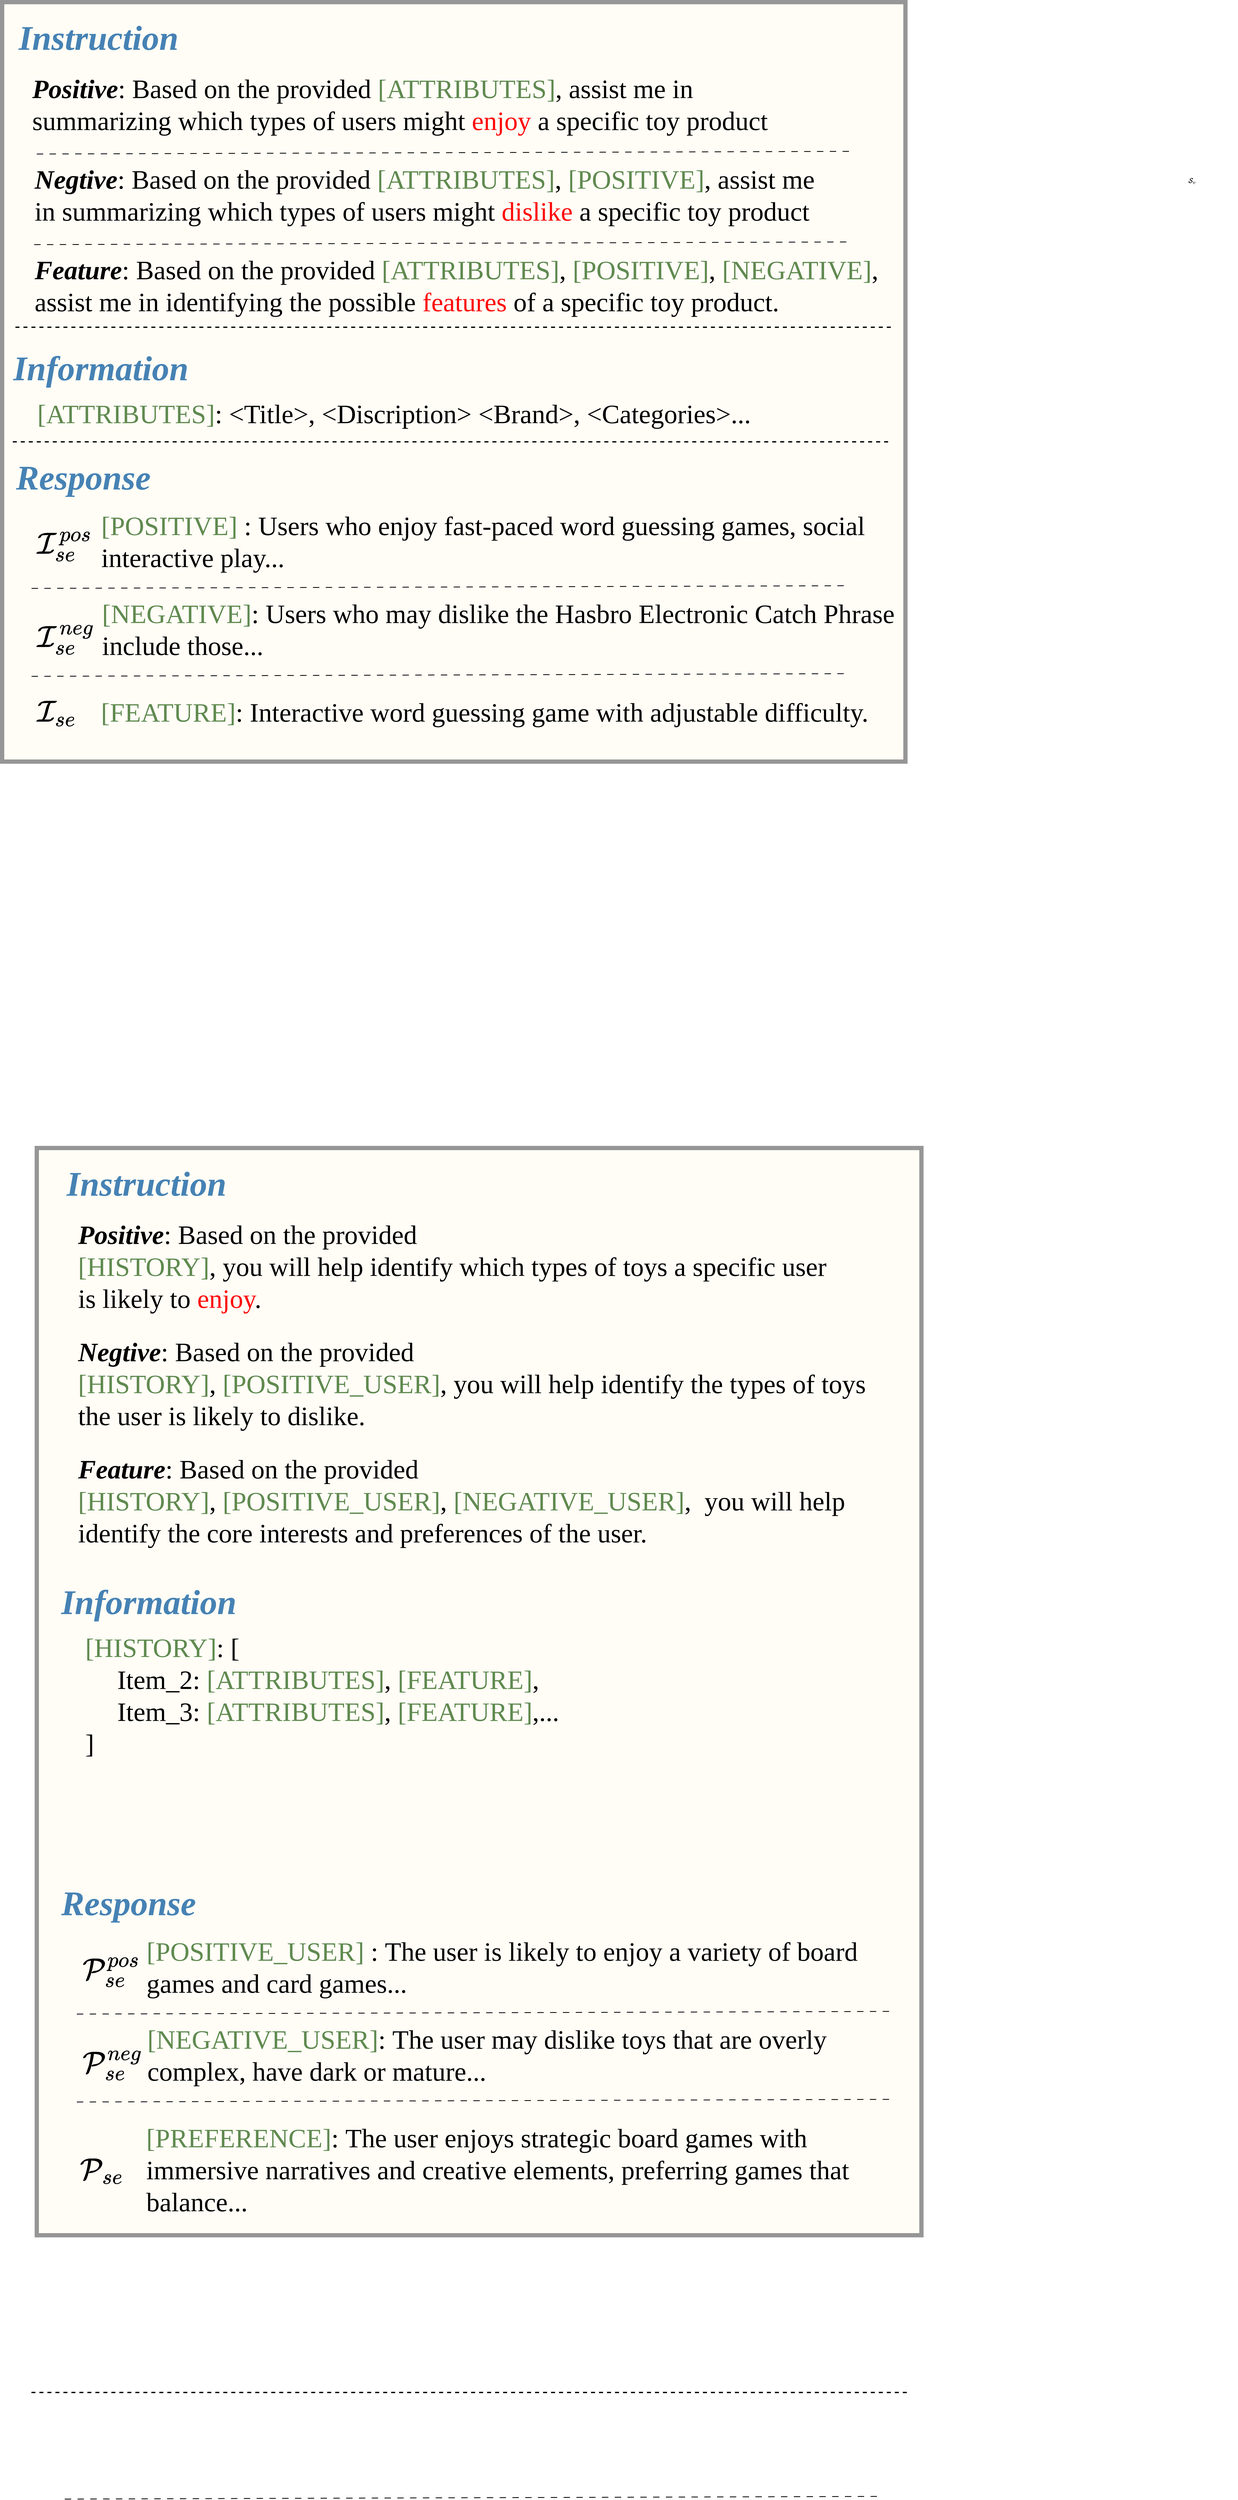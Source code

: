 <mxfile version="27.0.6">
  <diagram name="第 1 页" id="fkqNxUABCfVv3Co3ChzE">
    <mxGraphModel dx="14262" dy="11989" grid="1" gridSize="10" guides="1" tooltips="1" connect="1" arrows="1" fold="1" page="1" pageScale="1" pageWidth="827" pageHeight="1169" math="1" shadow="0">
      <root>
        <mxCell id="0" />
        <mxCell id="1" parent="0" />
        <mxCell id="7nGSpBxhCRrjDGXLMfjQ-1" value="&lt;div style=&quot;forced-color-adjust: none;&quot;&gt;&lt;br&gt;&lt;/div&gt;" style="rounded=0;whiteSpace=wrap;html=1;fillColor=#FFFDF6;strokeColor=#969696;align=left;fontSize=80;strokeWidth=16;" parent="1" vertex="1">
          <mxGeometry x="-4200" y="-480" width="3390" height="2850" as="geometry" />
        </mxCell>
        <mxCell id="7nGSpBxhCRrjDGXLMfjQ-4" value="&lt;p style=&quot;language:zh-CN;margin-top:0pt;margin-bottom:0pt;margin-left:0in;&lt;br/&gt;text-align:left;direction:ltr;unicode-bidi:embed;mso-line-break-override:none;&lt;br/&gt;word-break:normal;punctuation-wrap:hanging&quot;&gt;&lt;span style=&quot;color: steelblue; font-weight: bold; font-style: italic;&quot;&gt;Instruction&lt;/span&gt;&lt;/p&gt;" style="text;whiteSpace=wrap;html=1;fontSize=130;fontFamily=Times New Roman;" parent="1" vertex="1">
          <mxGeometry x="-4140" y="-430" width="650" height="150" as="geometry" />
        </mxCell>
        <mxCell id="7nGSpBxhCRrjDGXLMfjQ-8" value="&lt;p style=&quot;language:zh-CN;margin-top:0pt;margin-bottom:0pt;margin-left:0in;&lt;br/&gt;text-align:left;direction:ltr;unicode-bidi:embed;mso-line-break-override:none;&lt;br/&gt;word-break:normal;punctuation-wrap:hanging&quot;&gt;$$\mathcal{S_v}$$&lt;/p&gt;" style="text;whiteSpace=wrap;html=1;fontSize=22;" parent="1" vertex="1">
          <mxGeometry x="250" y="150" width="110" height="40" as="geometry" />
        </mxCell>
        <mxCell id="6pL756XeNf9yhzUzsJCO-4" value="&lt;div&gt;&lt;b&gt;&lt;i&gt;Positive&lt;/i&gt;&lt;/b&gt;: Based on the provided&lt;font&gt;&lt;font style=&quot;color: rgb(68, 99, 59);&quot;&gt;&amp;nbsp;&lt;/font&gt;&lt;/font&gt;&lt;span style=&quot;color: rgb(96, 138, 80);&quot;&gt;[ATTRIBUTES]&lt;/span&gt;&lt;span style=&quot;background-color: transparent; color: light-dark(rgb(0, 0, 0), rgb(255, 255, 255));&quot;&gt;,&amp;nbsp;&lt;/span&gt;&lt;span style=&quot;background-color: transparent;&quot;&gt;assist me in summarizing which types of users might &lt;font style=&quot;color: rgb(255, 9, 9);&quot;&gt;enjoy&lt;/font&gt; a specific toy product&lt;/span&gt;&lt;/div&gt;&lt;div&gt;&lt;span style=&quot;background-color: transparent; color: light-dark(rgb(0, 0, 0), rgb(255, 255, 255));&quot;&gt;&lt;br&gt;&lt;/span&gt;&lt;/div&gt;&lt;div&gt;&lt;br style=&quot;font-family: Helvetica;&quot;&gt;&lt;/div&gt;" style="text;whiteSpace=wrap;html=1;fontSize=100;fontFamily=Times New Roman;" parent="1" vertex="1">
          <mxGeometry x="-4089.5" y="-220" width="2899.5" height="390" as="geometry" />
        </mxCell>
        <mxCell id="6pL756XeNf9yhzUzsJCO-6" value="&lt;font style=&quot;color: rgb(96, 138, 80);&quot;&gt;[POSITIVE] &lt;/font&gt;&lt;font&gt;:&amp;nbsp;&lt;/font&gt;&lt;span style=&quot;background-color: transparent; color: light-dark(rgb(0, 0, 0), rgb(255, 255, 255));&quot;&gt;Users who enjoy fast-paced word guessing games, social interactive play...&lt;/span&gt;&lt;div&gt;&lt;br&gt;&lt;/div&gt;" style="text;whiteSpace=wrap;html=1;fontSize=100;fontFamily=Times New Roman;" parent="1" vertex="1">
          <mxGeometry x="-3830" y="1420" width="2980" height="290" as="geometry" />
        </mxCell>
        <mxCell id="6pL756XeNf9yhzUzsJCO-9" value="&lt;font style=&quot;color: rgb(96, 138, 80);&quot;&gt;[NEGATIVE]&lt;/font&gt;&lt;font&gt;:&amp;nbsp;&lt;/font&gt;&lt;span style=&quot;background-color: transparent;&quot;&gt;Users who may dislike the Hasbro Electronic Catch Phrase include those...&lt;/span&gt;&lt;div&gt;&lt;br&gt;&lt;div&gt;&lt;br&gt;&lt;/div&gt;&lt;/div&gt;" style="text;whiteSpace=wrap;html=1;fontSize=100;fontFamily=Times New Roman;" parent="1" vertex="1">
          <mxGeometry x="-3827" y="1750" width="3000" height="290" as="geometry" />
        </mxCell>
        <mxCell id="6pL756XeNf9yhzUzsJCO-11" value="&lt;p style=&quot;language:zh-CN;margin-top:0pt;margin-bottom:0pt;margin-left:0in;&lt;br/&gt;text-align:left;direction:ltr;unicode-bidi:embed;mso-line-break-override:none;&lt;br/&gt;word-break:normal;punctuation-wrap:hanging&quot;&gt;&lt;font color=&quot;#4682b4&quot;&gt;&lt;b&gt;&lt;i&gt;Response&lt;/i&gt;&lt;/b&gt;&lt;/font&gt;&lt;/p&gt;" style="text;whiteSpace=wrap;html=1;fontSize=130;fontFamily=Times New Roman;" parent="1" vertex="1">
          <mxGeometry x="-4150" y="1220" width="540" height="150" as="geometry" />
        </mxCell>
        <mxCell id="6pL756XeNf9yhzUzsJCO-12" value="&lt;div&gt;&lt;font style=&quot;background-color: transparent; color: rgb(96, 138, 80);&quot;&gt;[FEATURE]&lt;/font&gt;&lt;span style=&quot;background-color: transparent; color: light-dark(rgb(0, 0, 0), rgb(255, 255, 255));&quot;&gt;:&amp;nbsp;&lt;/span&gt;Interactive word guessing game with adjustable difficulty.&lt;/div&gt;" style="text;whiteSpace=wrap;html=1;fontSize=100;fontFamily=Times New Roman;" parent="1" vertex="1">
          <mxGeometry x="-3830.87" y="2120" width="2894" height="181" as="geometry" />
        </mxCell>
        <mxCell id="6pL756XeNf9yhzUzsJCO-13" value="&lt;font style=&quot;color: rgb(96, 138, 80);&quot;&gt;[ATTRIBUTES]&lt;/font&gt;&lt;font&gt;: &amp;lt;Title&amp;gt;, &amp;lt;Discription&amp;gt; &amp;lt;Brand&amp;gt;, &amp;lt;Categories&amp;gt;...&lt;/font&gt;&lt;div&gt;&lt;br&gt;&lt;/div&gt;" style="text;whiteSpace=wrap;html=1;fontSize=100;fontFamily=Times New Roman;" parent="1" vertex="1">
          <mxGeometry x="-4070" y="1000" width="2900" height="160" as="geometry" />
        </mxCell>
        <mxCell id="6pL756XeNf9yhzUzsJCO-15" value="" style="endArrow=none;html=1;rounded=0;exitX=0;exitY=0.75;exitDx=0;exitDy=0;strokeWidth=3;dashed=1;dashPattern=8 8;" parent="1" edge="1">
          <mxGeometry width="50" height="50" relative="1" as="geometry">
            <mxPoint x="-4070" y="90" as="sourcePoint" />
            <mxPoint x="-1020" y="80" as="targetPoint" />
          </mxGeometry>
        </mxCell>
        <mxCell id="6pL756XeNf9yhzUzsJCO-18" value="&lt;p style=&quot;language:zh-CN;margin-top:0pt;margin-bottom:0pt;margin-left:0in;&lt;br/&gt;text-align:left;direction:ltr;unicode-bidi:embed;mso-line-break-override:none;&lt;br/&gt;word-break:normal;punctuation-wrap:hanging&quot;&gt;&lt;font color=&quot;#4682b4&quot;&gt;&lt;b&gt;&lt;i&gt;Information&lt;/i&gt;&lt;/b&gt;&lt;/font&gt;&lt;/p&gt;" style="text;whiteSpace=wrap;html=1;fontSize=130;fontFamily=Times New Roman;" parent="1" vertex="1">
          <mxGeometry x="-4160" y="810" width="747.5" height="150" as="geometry" />
        </mxCell>
        <mxCell id="6pL756XeNf9yhzUzsJCO-19" value="&lt;div&gt;&lt;b&gt;&lt;i&gt;Feature&lt;/i&gt;&lt;/b&gt;: Based on the provided&lt;font&gt;&lt;font style=&quot;color: rgb(68, 99, 59);&quot;&gt;&amp;nbsp;&lt;/font&gt;&lt;/font&gt;&lt;span style=&quot;color: rgb(96, 138, 80);&quot;&gt;[ATTRIBUTES]&lt;/span&gt;&lt;span style=&quot;background-color: transparent; color: light-dark(rgb(0, 0, 0), rgb(255, 255, 255));&quot;&gt;,&amp;nbsp;&lt;/span&gt;&lt;span style=&quot;color: rgb(96, 138, 80); background-color: transparent;&quot;&gt;[POSITIVE]&lt;/span&gt;&lt;span style=&quot;background-color: transparent; color: light-dark(rgb(0, 0, 0), rgb(255, 255, 255));&quot;&gt;,&lt;/span&gt;&lt;span style=&quot;background-color: transparent; color: light-dark(rgb(0, 0, 0), rgb(255, 255, 255));&quot;&gt;&amp;nbsp;&lt;/span&gt;&lt;span style=&quot;color: rgb(96, 138, 80); background-color: transparent;&quot;&gt;[NEGATIVE]&lt;/span&gt;&lt;span style=&quot;background-color: transparent; color: light-dark(rgb(0, 0, 0), rgb(255, 255, 255));&quot;&gt;,&amp;nbsp;&lt;/span&gt;&lt;/div&gt;&lt;div&gt;&lt;span style=&quot;background-color: transparent; color: light-dark(rgb(0, 0, 0), rgb(255, 255, 255));&quot;&gt;assist me in identifying the possible&amp;nbsp;&lt;/span&gt;&lt;font style=&quot;background-color: transparent; color: rgb(255, 9, 9);&quot;&gt;features&lt;/font&gt;&lt;span style=&quot;background-color: transparent; color: light-dark(rgb(0, 0, 0), rgb(255, 255, 255));&quot;&gt;&amp;nbsp;of a specific toy product.&lt;/span&gt;&lt;/div&gt;&lt;div&gt;&lt;br style=&quot;font-family: Helvetica;&quot;&gt;&lt;/div&gt;" style="text;whiteSpace=wrap;html=1;fontSize=100;fontFamily=Times New Roman;" parent="1" vertex="1">
          <mxGeometry x="-4079.75" y="460" width="3199.75" height="280" as="geometry" />
        </mxCell>
        <mxCell id="6pL756XeNf9yhzUzsJCO-20" value="&lt;div&gt;&lt;b&gt;&lt;i&gt;Negtive&lt;/i&gt;&lt;/b&gt;: Based on the provided&lt;font&gt;&lt;font style=&quot;color: rgb(68, 99, 59);&quot;&gt;&amp;nbsp;&lt;/font&gt;&lt;/font&gt;&lt;span style=&quot;color: rgb(96, 138, 80);&quot;&gt;[ATTRIBUTES]&lt;/span&gt;&lt;span style=&quot;background-color: transparent; color: light-dark(rgb(0, 0, 0), rgb(255, 255, 255));&quot;&gt;,&amp;nbsp;&lt;/span&gt;&lt;span style=&quot;color: rgb(96, 138, 80); background-color: transparent;&quot;&gt;[POSITIVE]&lt;/span&gt;&lt;span style=&quot;background-color: transparent; color: light-dark(rgb(0, 0, 0), rgb(255, 255, 255));&quot;&gt;,&amp;nbsp;&lt;/span&gt;&lt;span style=&quot;background-color: transparent; color: light-dark(rgb(0, 0, 0), rgb(255, 255, 255));&quot;&gt;assist me in summarizing&amp;nbsp;&lt;/span&gt;&lt;span style=&quot;background-color: transparent; color: light-dark(rgb(0, 0, 0), rgb(255, 255, 255));&quot;&gt;which types of users might &lt;/span&gt;&lt;span&gt;&lt;font style=&quot;color: light-dark(rgb(255, 9, 9), rgb(255, 255, 255));&quot;&gt;dislike&lt;/font&gt;&lt;/span&gt;&lt;span style=&quot;background-color: transparent; color: light-dark(rgb(0, 0, 0), rgb(255, 255, 255));&quot;&gt; a specific toy product&lt;/span&gt;&lt;/div&gt;&lt;div&gt;&lt;br&gt;&lt;/div&gt;&lt;div&gt;&lt;br style=&quot;font-family: Helvetica;&quot;&gt;&lt;/div&gt;" style="text;whiteSpace=wrap;html=1;fontSize=100;fontFamily=Times New Roman;" parent="1" vertex="1">
          <mxGeometry x="-4079.75" y="120" width="2969.75" height="280" as="geometry" />
        </mxCell>
        <mxCell id="6pL756XeNf9yhzUzsJCO-24" value="" style="endArrow=none;html=1;rounded=0;exitX=0;exitY=0.75;exitDx=0;exitDy=0;strokeWidth=3;dashed=1;dashPattern=8 8;" parent="1" edge="1">
          <mxGeometry width="50" height="50" relative="1" as="geometry">
            <mxPoint x="-4079.75" y="430" as="sourcePoint" />
            <mxPoint x="-1029.75" y="420" as="targetPoint" />
          </mxGeometry>
        </mxCell>
        <mxCell id="6pL756XeNf9yhzUzsJCO-25" value="" style="endArrow=none;html=1;rounded=0;exitX=0;exitY=0.75;exitDx=0;exitDy=0;strokeWidth=3;dashed=1;dashPattern=8 8;" parent="1" edge="1">
          <mxGeometry width="50" height="50" relative="1" as="geometry">
            <mxPoint x="-4089.5" y="1720" as="sourcePoint" />
            <mxPoint x="-1029.75" y="1710" as="targetPoint" />
          </mxGeometry>
        </mxCell>
        <mxCell id="6pL756XeNf9yhzUzsJCO-26" value="" style="endArrow=none;html=1;rounded=0;exitX=0;exitY=0.75;exitDx=0;exitDy=0;strokeWidth=3;dashed=1;dashPattern=8 8;" parent="1" edge="1">
          <mxGeometry width="50" height="50" relative="1" as="geometry">
            <mxPoint x="-4089.5" y="2050" as="sourcePoint" />
            <mxPoint x="-1029.75" y="2040" as="targetPoint" />
          </mxGeometry>
        </mxCell>
        <mxCell id="6pL756XeNf9yhzUzsJCO-28" value="" style="endArrow=none;html=1;rounded=0;exitX=0;exitY=0.75;exitDx=0;exitDy=0;strokeWidth=5;dashed=1;" parent="1" edge="1">
          <mxGeometry width="50" height="50" relative="1" as="geometry">
            <mxPoint x="-4160" y="1170" as="sourcePoint" />
            <mxPoint x="-870" y="1170" as="targetPoint" />
          </mxGeometry>
        </mxCell>
        <mxCell id="6pL756XeNf9yhzUzsJCO-30" value="" style="endArrow=none;html=1;rounded=0;exitX=0;exitY=0.75;exitDx=0;exitDy=0;strokeWidth=5;dashed=1;" parent="1" edge="1">
          <mxGeometry width="50" height="50" relative="1" as="geometry">
            <mxPoint x="-4150" y="740" as="sourcePoint" />
            <mxPoint x="-860" y="740" as="targetPoint" />
          </mxGeometry>
        </mxCell>
        <mxCell id="6pL756XeNf9yhzUzsJCO-49" value="&lt;span style=&quot;color: rgb(0, 0, 0); font-family: &amp;quot;Times New Roman&amp;quot;; font-style: normal; font-variant-ligatures: normal; font-variant-caps: normal; font-weight: 400; letter-spacing: normal; orphans: 2; text-align: left; text-indent: 0px; text-transform: none; widows: 2; word-spacing: 0px; -webkit-text-stroke-width: 0px; white-space: normal; background-color: rgb(236, 236, 236); text-decoration-thickness: initial; text-decoration-style: initial; text-decoration-color: initial; float: none; display: inline !important;&quot;&gt;&lt;font style=&quot;font-size: 110px;&quot;&gt;$$\mathcal{I}^{pos}_{se}$$&lt;/font&gt;&lt;/span&gt;" style="text;whiteSpace=wrap;html=1;" parent="1" vertex="1">
          <mxGeometry x="-4070" y="1370" width="280" height="320" as="geometry" />
        </mxCell>
        <mxCell id="6pL756XeNf9yhzUzsJCO-51" value="&lt;span style=&quot;color: rgb(0, 0, 0); font-family: &amp;quot;Times New Roman&amp;quot;; font-style: normal; font-variant-ligatures: normal; font-variant-caps: normal; font-weight: 400; letter-spacing: normal; orphans: 2; text-align: left; text-indent: 0px; text-transform: none; widows: 2; word-spacing: 0px; -webkit-text-stroke-width: 0px; white-space: normal; background-color: rgb(236, 236, 236); text-decoration-thickness: initial; text-decoration-style: initial; text-decoration-color: initial; float: none; display: inline !important;&quot;&gt;&lt;font style=&quot;font-size: 110px;&quot;&gt;$$\mathcal{I}^{neg}_{se}$$&lt;/font&gt;&lt;/span&gt;" style="text;whiteSpace=wrap;html=1;" parent="1" vertex="1">
          <mxGeometry x="-4070" y="1720" width="280" height="320" as="geometry" />
        </mxCell>
        <mxCell id="6pL756XeNf9yhzUzsJCO-52" value="&lt;span style=&quot;color: rgb(0, 0, 0); font-family: &amp;quot;Times New Roman&amp;quot;; font-style: normal; font-variant-ligatures: normal; font-variant-caps: normal; font-weight: 400; letter-spacing: normal; orphans: 2; text-align: left; text-indent: 0px; text-transform: none; widows: 2; word-spacing: 0px; -webkit-text-stroke-width: 0px; white-space: normal; background-color: rgb(236, 236, 236); text-decoration-thickness: initial; text-decoration-style: initial; text-decoration-color: initial; float: none; display: inline !important;&quot;&gt;&lt;font style=&quot;font-size: 110px;&quot;&gt;$$\mathcal{I}_{se}$$&lt;/font&gt;&lt;/span&gt;" style="text;whiteSpace=wrap;html=1;" parent="1" vertex="1">
          <mxGeometry x="-4070" y="2000" width="280" height="320" as="geometry" />
        </mxCell>
        <mxCell id="6pL756XeNf9yhzUzsJCO-53" value="&lt;div style=&quot;forced-color-adjust: none;&quot;&gt;&lt;br&gt;&lt;/div&gt;" style="rounded=0;whiteSpace=wrap;html=1;fillColor=#FFFDF6;strokeColor=#969696;align=left;fontSize=80;strokeWidth=16;" parent="1" vertex="1">
          <mxGeometry x="-4070" y="3820" width="3320" height="4080" as="geometry" />
        </mxCell>
        <mxCell id="6pL756XeNf9yhzUzsJCO-54" value="&lt;p style=&quot;language:zh-CN;margin-top:0pt;margin-bottom:0pt;margin-left:0in;&lt;br/&gt;text-align:left;direction:ltr;unicode-bidi:embed;mso-line-break-override:none;&lt;br/&gt;word-break:normal;punctuation-wrap:hanging&quot;&gt;&lt;span style=&quot;color: steelblue; font-weight: bold; font-style: italic;&quot;&gt;Instruction&lt;/span&gt;&lt;/p&gt;" style="text;whiteSpace=wrap;html=1;fontSize=130;fontFamily=Times New Roman;" parent="1" vertex="1">
          <mxGeometry x="-3960" y="3870" width="650" height="150" as="geometry" />
        </mxCell>
        <mxCell id="6pL756XeNf9yhzUzsJCO-56" value="&lt;font style=&quot;color: rgb(96, 138, 80);&quot;&gt;[POSITIVE_USER] &lt;/font&gt;&lt;font&gt;:&amp;nbsp;&lt;/font&gt;&lt;span style=&quot;background-color: transparent;&quot;&gt;The user is likely to enjoy a variety of board games and card games&lt;/span&gt;&lt;span style=&quot;background-color: transparent; color: light-dark(rgb(0, 0, 0), rgb(255, 255, 255));&quot;&gt;...&lt;/span&gt;&lt;div&gt;&lt;br&gt;&lt;/div&gt;" style="text;whiteSpace=wrap;html=1;fontSize=100;fontFamily=Times New Roman;" parent="1" vertex="1">
          <mxGeometry x="-3660" y="6770" width="2870" height="290" as="geometry" />
        </mxCell>
        <mxCell id="6pL756XeNf9yhzUzsJCO-57" value="&lt;font style=&quot;color: rgb(96, 138, 80);&quot;&gt;[NEGATIVE_USER]&lt;/font&gt;&lt;font&gt;:&amp;nbsp;&lt;/font&gt;&lt;span style=&quot;background-color: transparent;&quot;&gt;The user may dislike toys that are overly complex, have dark or mature&lt;/span&gt;&lt;span style=&quot;background-color: transparent; color: light-dark(rgb(0, 0, 0), rgb(255, 255, 255));&quot;&gt;...&lt;/span&gt;&lt;div&gt;&lt;div&gt;&lt;div&gt;&lt;br&gt;&lt;/div&gt;&lt;/div&gt;&lt;/div&gt;" style="text;whiteSpace=wrap;html=1;fontSize=100;fontFamily=Times New Roman;" parent="1" vertex="1">
          <mxGeometry x="-3657" y="7100" width="2857" height="290" as="geometry" />
        </mxCell>
        <mxCell id="6pL756XeNf9yhzUzsJCO-58" value="&lt;p style=&quot;language:zh-CN;margin-top:0pt;margin-bottom:0pt;margin-left:0in;&lt;br/&gt;text-align:left;direction:ltr;unicode-bidi:embed;mso-line-break-override:none;&lt;br/&gt;word-break:normal;punctuation-wrap:hanging&quot;&gt;&lt;font color=&quot;#4682b4&quot;&gt;&lt;b&gt;&lt;i&gt;Response&lt;/i&gt;&lt;/b&gt;&lt;/font&gt;&lt;/p&gt;" style="text;whiteSpace=wrap;html=1;fontSize=130;fontFamily=Times New Roman;" parent="1" vertex="1">
          <mxGeometry x="-3980" y="6570" width="540" height="150" as="geometry" />
        </mxCell>
        <mxCell id="6pL756XeNf9yhzUzsJCO-59" value="&lt;div&gt;&lt;font style=&quot;background-color: transparent; color: rgb(96, 138, 80);&quot;&gt;[PREFERENCE]&lt;/font&gt;&lt;span style=&quot;background-color: transparent; color: light-dark(rgb(0, 0, 0), rgb(255, 255, 255));&quot;&gt;:&amp;nbsp;&lt;/span&gt;&lt;span style=&quot;background-color: transparent;&quot;&gt;The user enjoys strategic board games with immersive narratives and creative elements, preferring games that balance...&lt;/span&gt;&lt;/div&gt;&lt;div&gt;&lt;span style=&quot;background-color: transparent; color: light-dark(rgb(0, 0, 0), rgb(255, 255, 255));&quot;&gt;&lt;br&gt;&lt;/span&gt;&lt;/div&gt;" style="text;whiteSpace=wrap;html=1;fontSize=100;fontFamily=Times New Roman;" parent="1" vertex="1">
          <mxGeometry x="-3660.87" y="7470" width="2894" height="450" as="geometry" />
        </mxCell>
        <mxCell id="6pL756XeNf9yhzUzsJCO-60" value="&lt;font style=&quot;color: rgb(96, 138, 80);&quot;&gt;[HISTORY]&lt;/font&gt;&lt;font&gt;: [&lt;/font&gt;&lt;blockquote style=&quot;margin: 0 0 0 40px; border: none; padding: 0px;&quot;&gt;&lt;blockquote style=&quot;margin: 0 0 0 40px; border: none; padding: 0px;&quot;&gt;&lt;blockquote style=&quot;margin: 0 0 0 40px; border: none; padding: 0px;&quot;&gt;&lt;div&gt;&lt;font&gt;Item_2: &lt;font style=&quot;color: rgb(96, 138, 80);&quot;&gt;[ATTRIBUTES]&lt;/font&gt;,&amp;nbsp;&lt;font style=&quot;color: rgb(96, 138, 80);&quot;&gt;[FEATURE]&lt;/font&gt;,&lt;/font&gt;&lt;/div&gt;&lt;/blockquote&gt;&lt;/blockquote&gt;&lt;blockquote style=&quot;margin: 0 0 0 40px; border: none; padding: 0px;&quot;&gt;&lt;blockquote style=&quot;margin: 0 0 0 40px; border: none; padding: 0px;&quot;&gt;&lt;div&gt;&lt;div&gt;Item_3:&amp;nbsp;&lt;span style=&quot;background-color: transparent;&quot;&gt;&lt;font style=&quot;color: light-dark(rgb(96, 138, 80), rgb(255, 255, 255));&quot;&gt;[ATTRIBUTES]&lt;/font&gt;&lt;/span&gt;&lt;span style=&quot;background-color: transparent; color: light-dark(rgb(0, 0, 0), rgb(255, 255, 255));&quot;&gt;,&amp;nbsp;&lt;/span&gt;&lt;span style=&quot;background-color: transparent;&quot;&gt;&lt;font style=&quot;color: light-dark(rgb(96, 138, 80), rgb(255, 255, 255));&quot;&gt;[FEATURE]&lt;/font&gt;&lt;font&gt;,...&lt;/font&gt;&lt;/span&gt;&lt;/div&gt;&lt;/div&gt;&lt;/blockquote&gt;&lt;/blockquote&gt;&lt;/blockquote&gt;&lt;div&gt;&lt;div&gt;&lt;div&gt;&lt;font&gt;]&lt;/font&gt;&lt;div&gt;&lt;br&gt;&lt;/div&gt;&lt;/div&gt;&lt;/div&gt;&lt;/div&gt;" style="text;whiteSpace=wrap;html=1;fontSize=100;fontFamily=Times New Roman;" parent="1" vertex="1">
          <mxGeometry x="-3890" y="5630" width="2900" height="520" as="geometry" />
        </mxCell>
        <mxCell id="6pL756XeNf9yhzUzsJCO-62" value="&lt;p style=&quot;language:zh-CN;margin-top:0pt;margin-bottom:0pt;margin-left:0in;&lt;br/&gt;text-align:left;direction:ltr;unicode-bidi:embed;mso-line-break-override:none;&lt;br/&gt;word-break:normal;punctuation-wrap:hanging&quot;&gt;&lt;font color=&quot;#4682b4&quot;&gt;&lt;b&gt;&lt;i&gt;Information&lt;/i&gt;&lt;/b&gt;&lt;/font&gt;&lt;/p&gt;" style="text;whiteSpace=wrap;html=1;fontSize=130;fontFamily=Times New Roman;" parent="1" vertex="1">
          <mxGeometry x="-3980" y="5440" width="747.5" height="150" as="geometry" />
        </mxCell>
        <mxCell id="6pL756XeNf9yhzUzsJCO-63" value="&lt;div&gt;&lt;b&gt;&lt;i&gt;Feature&lt;/i&gt;&lt;/b&gt;: Based on the provided&lt;font&gt;&lt;font style=&quot;color: rgb(68, 99, 59);&quot;&gt;&amp;nbsp;&lt;/font&gt;&lt;/font&gt;&lt;/div&gt;&lt;div&gt;&lt;span style=&quot;color: rgb(96, 138, 80);&quot;&gt;[HISTORY]&lt;/span&gt;&lt;span style=&quot;background-color: transparent; color: light-dark(rgb(0, 0, 0), rgb(255, 255, 255));&quot;&gt;,&amp;nbsp;&lt;/span&gt;&lt;span style=&quot;color: rgb(96, 138, 80); background-color: transparent;&quot;&gt;[POSITIVE_USER]&lt;/span&gt;&lt;span style=&quot;background-color: transparent; color: light-dark(rgb(0, 0, 0), rgb(255, 255, 255));&quot;&gt;,&lt;/span&gt;&lt;span style=&quot;background-color: transparent; color: light-dark(rgb(0, 0, 0), rgb(255, 255, 255));&quot;&gt;&amp;nbsp;&lt;/span&gt;&lt;span style=&quot;color: rgb(96, 138, 80); background-color: transparent;&quot;&gt;[NEGATIVE_USER]&lt;/span&gt;&lt;span style=&quot;background-color: transparent; color: light-dark(rgb(0, 0, 0), rgb(255, 255, 255));&quot;&gt;,&amp;nbsp;&amp;nbsp;&lt;/span&gt;&lt;span style=&quot;background-color: transparent; color: light-dark(rgb(0, 0, 0), rgb(255, 255, 255));&quot;&gt;you will help identify&lt;/span&gt;&lt;span style=&quot;background-color: transparent; color: light-dark(rgb(0, 0, 0), rgb(255, 255, 255));&quot;&gt;&amp;nbsp;&lt;/span&gt;&lt;span style=&quot;background-color: transparent; color: light-dark(rgb(0, 0, 0), rgb(255, 255, 255));&quot;&gt;the core interests and preferences of the user&lt;/span&gt;&lt;span style=&quot;background-color: transparent; color: light-dark(rgb(0, 0, 0), rgb(255, 255, 255));&quot;&gt;.&lt;/span&gt;&lt;/div&gt;&lt;div&gt;&lt;br style=&quot;font-family: Helvetica;&quot;&gt;&lt;/div&gt;" style="text;whiteSpace=wrap;html=1;fontSize=100;fontFamily=Times New Roman;" parent="1" vertex="1">
          <mxGeometry x="-3916.62" y="4960" width="3106.62" height="380" as="geometry" />
        </mxCell>
        <mxCell id="6pL756XeNf9yhzUzsJCO-64" value="&lt;div&gt;&lt;b&gt;&lt;i&gt;Negtive&lt;/i&gt;&lt;/b&gt;:&amp;nbsp;&lt;span style=&quot;background-color: transparent; color: light-dark(rgb(0, 0, 0), rgb(255, 255, 255));&quot;&gt;Based on the provided&lt;/span&gt;&lt;span style=&quot;background-color: transparent; color: light-dark(rgb(0, 0, 0), rgb(255, 255, 255));&quot;&gt;&amp;nbsp;&lt;/span&gt;&lt;/div&gt;&lt;div&gt;&lt;font style=&quot;background-color: transparent; color: rgb(96, 138, 80);&quot;&gt;[HISTORY]&lt;/font&gt;&lt;span style=&quot;background-color: transparent; color: light-dark(rgb(0, 0, 0), rgb(255, 255, 255));&quot;&gt;, &lt;/span&gt;&lt;span style=&quot;background-color: transparent;&quot;&gt;&lt;font style=&quot;color: light-dark(rgb(96, 138, 80), rgb(255, 255, 255));&quot;&gt;[POSITIVE_USER]&lt;/font&gt;&lt;/span&gt;&lt;span style=&quot;background-color: transparent; color: light-dark(rgb(0, 0, 0), rgb(255, 255, 255));&quot;&gt;, you will help identify the types of toys the user is likely to dislike.&lt;/span&gt;&lt;/div&gt;&lt;div&gt;&lt;span style=&quot;background-color: transparent; color: light-dark(rgb(0, 0, 0), rgb(255, 255, 255));&quot;&gt;&lt;br&gt;&lt;/span&gt;&lt;/div&gt;&lt;div&gt;&lt;br style=&quot;font-family: Helvetica;&quot;&gt;&lt;/div&gt;" style="text;whiteSpace=wrap;html=1;fontSize=100;fontFamily=Times New Roman;" parent="1" vertex="1">
          <mxGeometry x="-3916.62" y="4520" width="2969.75" height="280" as="geometry" />
        </mxCell>
        <mxCell id="6pL756XeNf9yhzUzsJCO-65" value="" style="endArrow=none;html=1;rounded=0;exitX=0;exitY=0.75;exitDx=0;exitDy=0;strokeWidth=3;dashed=1;dashPattern=8 8;" parent="1" edge="1">
          <mxGeometry width="50" height="50" relative="1" as="geometry">
            <mxPoint x="-3965" y="8890" as="sourcePoint" />
            <mxPoint x="-915" y="8880" as="targetPoint" />
          </mxGeometry>
        </mxCell>
        <mxCell id="6pL756XeNf9yhzUzsJCO-66" value="" style="endArrow=none;html=1;rounded=0;exitX=0;exitY=0.75;exitDx=0;exitDy=0;strokeWidth=3;dashed=1;dashPattern=8 8;" parent="1" edge="1">
          <mxGeometry width="50" height="50" relative="1" as="geometry">
            <mxPoint x="-3919.5" y="7070" as="sourcePoint" />
            <mxPoint x="-859.75" y="7060" as="targetPoint" />
          </mxGeometry>
        </mxCell>
        <mxCell id="6pL756XeNf9yhzUzsJCO-67" value="" style="endArrow=none;html=1;rounded=0;exitX=0;exitY=0.75;exitDx=0;exitDy=0;strokeWidth=3;dashed=1;dashPattern=8 8;" parent="1" edge="1">
          <mxGeometry width="50" height="50" relative="1" as="geometry">
            <mxPoint x="-3919.5" y="7400" as="sourcePoint" />
            <mxPoint x="-859.75" y="7390" as="targetPoint" />
          </mxGeometry>
        </mxCell>
        <mxCell id="6pL756XeNf9yhzUzsJCO-68" value="" style="endArrow=none;html=1;rounded=0;exitX=0;exitY=0.75;exitDx=0;exitDy=0;strokeWidth=5;dashed=1;" parent="1" edge="1">
          <mxGeometry width="50" height="50" relative="1" as="geometry">
            <mxPoint x="-4090" y="8490" as="sourcePoint" />
            <mxPoint x="-800" y="8490" as="targetPoint" />
          </mxGeometry>
        </mxCell>
        <mxCell id="6pL756XeNf9yhzUzsJCO-70" value="&lt;span style=&quot;color: rgb(0, 0, 0); font-family: &amp;quot;Times New Roman&amp;quot;; font-style: normal; font-variant-ligatures: normal; font-variant-caps: normal; font-weight: 400; letter-spacing: normal; orphans: 2; text-align: left; text-indent: 0px; text-transform: none; widows: 2; word-spacing: 0px; -webkit-text-stroke-width: 0px; white-space: normal; background-color: rgb(236, 236, 236); text-decoration-thickness: initial; text-decoration-style: initial; text-decoration-color: initial; float: none; display: inline !important;&quot;&gt;&lt;font style=&quot;font-size: 110px;&quot;&gt;$$\mathcal{P}^{pos}_{se}$$&lt;/font&gt;&lt;/span&gt;" style="text;whiteSpace=wrap;html=1;" parent="1" vertex="1">
          <mxGeometry x="-3900" y="6720" width="280" height="320" as="geometry" />
        </mxCell>
        <mxCell id="6pL756XeNf9yhzUzsJCO-71" value="&lt;span style=&quot;color: rgb(0, 0, 0); font-family: &amp;quot;Times New Roman&amp;quot;; font-style: normal; font-variant-ligatures: normal; font-variant-caps: normal; font-weight: 400; letter-spacing: normal; orphans: 2; text-align: left; text-indent: 0px; text-transform: none; widows: 2; word-spacing: 0px; -webkit-text-stroke-width: 0px; white-space: normal; background-color: rgb(236, 236, 236); text-decoration-thickness: initial; text-decoration-style: initial; text-decoration-color: initial; float: none; display: inline !important;&quot;&gt;&lt;font style=&quot;font-size: 110px;&quot;&gt;$$\mathcal{P}^{neg}_{se}$$&lt;/font&gt;&lt;/span&gt;" style="text;whiteSpace=wrap;html=1;" parent="1" vertex="1">
          <mxGeometry x="-3900" y="7070" width="280" height="320" as="geometry" />
        </mxCell>
        <mxCell id="6pL756XeNf9yhzUzsJCO-72" value="&lt;span style=&quot;color: rgb(0, 0, 0); font-family: &amp;quot;Times New Roman&amp;quot;; font-style: normal; font-variant-ligatures: normal; font-variant-caps: normal; font-weight: 400; letter-spacing: normal; orphans: 2; text-align: left; text-indent: 0px; text-transform: none; widows: 2; word-spacing: 0px; -webkit-text-stroke-width: 0px; white-space: normal; background-color: rgb(236, 236, 236); text-decoration-thickness: initial; text-decoration-style: initial; text-decoration-color: initial; float: none; display: inline !important;&quot;&gt;&lt;font style=&quot;font-size: 110px;&quot;&gt;$$\mathcal{P}_{se}$$&lt;/font&gt;&lt;/span&gt;" style="text;whiteSpace=wrap;html=1;" parent="1" vertex="1">
          <mxGeometry x="-3910" y="7470" width="280" height="320" as="geometry" />
        </mxCell>
        <mxCell id="6pL756XeNf9yhzUzsJCO-33" value="&lt;div&gt;&lt;b&gt;&lt;i&gt;Positive&lt;/i&gt;&lt;/b&gt;:&amp;nbsp;&lt;span style=&quot;background-color: transparent;&quot;&gt;Based on the provided&amp;nbsp;&lt;/span&gt;&lt;/div&gt;&lt;div&gt;&lt;span style=&quot;background-color: transparent;&quot;&gt;&lt;font style=&quot;color: rgb(96, 138, 80);&quot;&gt;[HISTORY]&lt;/font&gt;, you will help identify&amp;nbsp;&lt;/span&gt;&lt;span style=&quot;background-color: transparent;&quot;&gt;which types of toys a specific user is likely to &lt;font style=&quot;color: rgb(255, 9, 9);&quot;&gt;enjoy&lt;/font&gt;.&lt;/span&gt;&lt;/div&gt;&lt;div&gt;&lt;span style=&quot;background-color: transparent; color: light-dark(rgb(0, 0, 0), rgb(255, 255, 255));&quot;&gt;&lt;br&gt;&lt;/span&gt;&lt;/div&gt;&lt;div&gt;&lt;span style=&quot;background-color: transparent; color: light-dark(rgb(0, 0, 0), rgb(255, 255, 255));&quot;&gt;&lt;br&gt;&lt;/span&gt;&lt;/div&gt;&lt;div&gt;&lt;br style=&quot;font-family: Helvetica;&quot;&gt;&lt;/div&gt;" style="text;whiteSpace=wrap;html=1;fontSize=100;fontFamily=Times New Roman;" parent="1" vertex="1">
          <mxGeometry x="-3916.62" y="4080" width="2899.5" height="400" as="geometry" />
        </mxCell>
      </root>
    </mxGraphModel>
  </diagram>
</mxfile>

